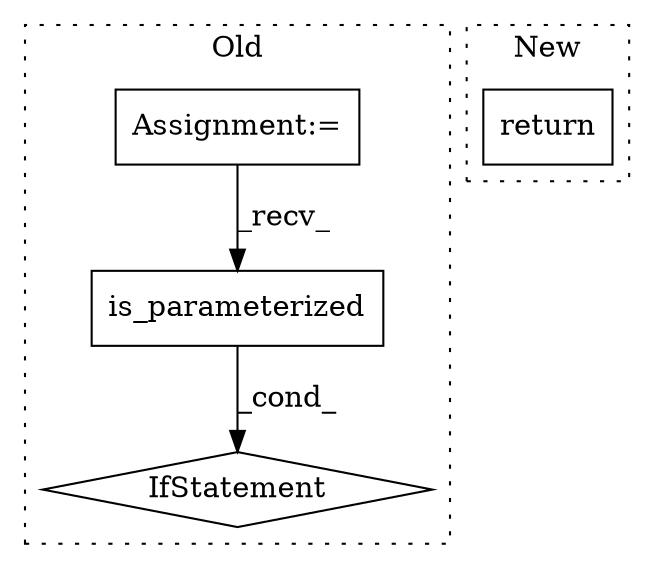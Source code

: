 digraph G {
subgraph cluster0 {
1 [label="is_parameterized" a="32" s="40817,40838" l="17,1" shape="box"];
3 [label="IfStatement" a="25" s="40839" l="3" shape="diamond"];
4 [label="Assignment:=" a="7" s="40755" l="9" shape="box"];
label = "Old";
style="dotted";
}
subgraph cluster1 {
2 [label="return" a="41" s="41926" l="7" shape="box"];
label = "New";
style="dotted";
}
1 -> 3 [label="_cond_"];
4 -> 1 [label="_recv_"];
}